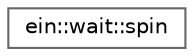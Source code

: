 digraph "Graphical Class Hierarchy"
{
 // LATEX_PDF_SIZE
  bgcolor="transparent";
  edge [fontname=Helvetica,fontsize=10,labelfontname=Helvetica,labelfontsize=10];
  node [fontname=Helvetica,fontsize=10,shape=box,height=0.2,width=0.4];
  rankdir="LR";
  Node0 [id="Node000000",label="ein::wait::spin",height=0.2,width=0.4,color="grey40", fillcolor="white", style="filled",URL="$d7/d38/structein_1_1wait_1_1spin.html",tooltip=" "];
}
